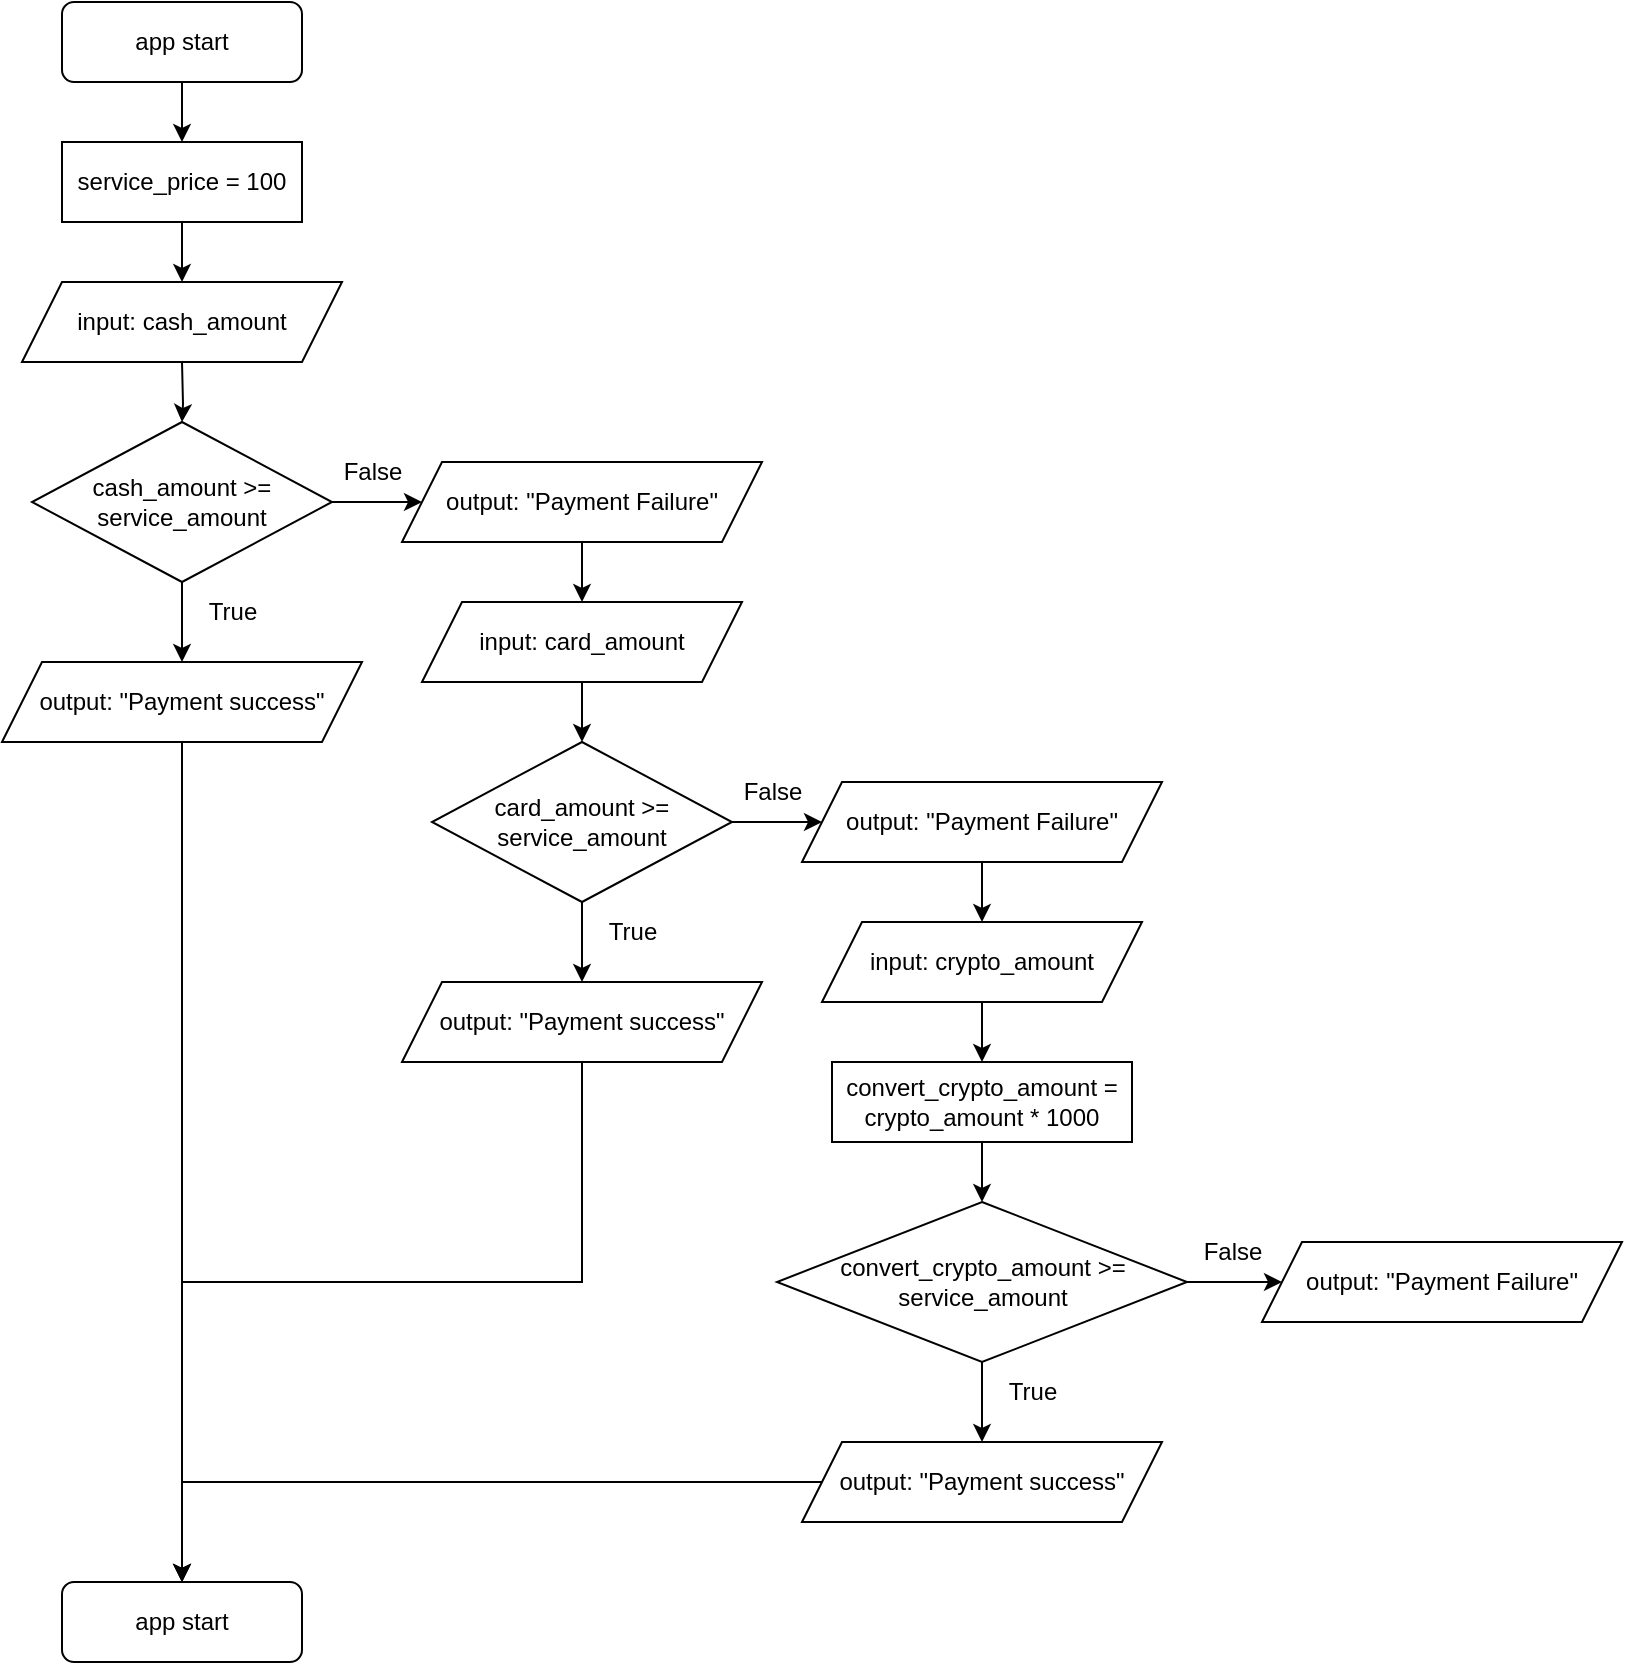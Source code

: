 <mxfile version="20.0.4" type="github">
  <diagram id="C5RBs43oDa-KdzZeNtuy" name="Page-1">
    <mxGraphModel dx="1597" dy="842" grid="1" gridSize="10" guides="1" tooltips="1" connect="1" arrows="1" fold="1" page="1" pageScale="1" pageWidth="827" pageHeight="1169" math="0" shadow="0">
      <root>
        <mxCell id="WIyWlLk6GJQsqaUBKTNV-0" />
        <mxCell id="WIyWlLk6GJQsqaUBKTNV-1" parent="WIyWlLk6GJQsqaUBKTNV-0" />
        <mxCell id="SojVmQSfYx5g1dSYXvL5-6" value="" style="edgeStyle=orthogonalEdgeStyle;rounded=0;orthogonalLoop=1;jettySize=auto;html=1;" edge="1" parent="WIyWlLk6GJQsqaUBKTNV-1" source="SojVmQSfYx5g1dSYXvL5-0" target="SojVmQSfYx5g1dSYXvL5-5">
          <mxGeometry relative="1" as="geometry" />
        </mxCell>
        <mxCell id="SojVmQSfYx5g1dSYXvL5-0" value="app start" style="rounded=1;whiteSpace=wrap;html=1;" vertex="1" parent="WIyWlLk6GJQsqaUBKTNV-1">
          <mxGeometry x="70" y="40" width="120" height="40" as="geometry" />
        </mxCell>
        <mxCell id="SojVmQSfYx5g1dSYXvL5-9" value="" style="edgeStyle=orthogonalEdgeStyle;rounded=0;orthogonalLoop=1;jettySize=auto;html=1;" edge="1" parent="WIyWlLk6GJQsqaUBKTNV-1" target="SojVmQSfYx5g1dSYXvL5-8">
          <mxGeometry relative="1" as="geometry">
            <mxPoint x="130.0" y="220" as="sourcePoint" />
          </mxGeometry>
        </mxCell>
        <mxCell id="SojVmQSfYx5g1dSYXvL5-7" value="" style="edgeStyle=orthogonalEdgeStyle;rounded=0;orthogonalLoop=1;jettySize=auto;html=1;" edge="1" parent="WIyWlLk6GJQsqaUBKTNV-1" source="SojVmQSfYx5g1dSYXvL5-5">
          <mxGeometry relative="1" as="geometry">
            <mxPoint x="130.0" y="180" as="targetPoint" />
          </mxGeometry>
        </mxCell>
        <mxCell id="SojVmQSfYx5g1dSYXvL5-5" value="service_price = 100" style="rounded=0;whiteSpace=wrap;html=1;" vertex="1" parent="WIyWlLk6GJQsqaUBKTNV-1">
          <mxGeometry x="70" y="110" width="120" height="40" as="geometry" />
        </mxCell>
        <mxCell id="SojVmQSfYx5g1dSYXvL5-18" value="" style="edgeStyle=orthogonalEdgeStyle;rounded=0;orthogonalLoop=1;jettySize=auto;html=1;" edge="1" parent="WIyWlLk6GJQsqaUBKTNV-1" source="SojVmQSfYx5g1dSYXvL5-8" target="SojVmQSfYx5g1dSYXvL5-14">
          <mxGeometry relative="1" as="geometry" />
        </mxCell>
        <mxCell id="SojVmQSfYx5g1dSYXvL5-20" value="" style="edgeStyle=orthogonalEdgeStyle;rounded=0;orthogonalLoop=1;jettySize=auto;html=1;" edge="1" parent="WIyWlLk6GJQsqaUBKTNV-1" source="SojVmQSfYx5g1dSYXvL5-8" target="SojVmQSfYx5g1dSYXvL5-19">
          <mxGeometry relative="1" as="geometry" />
        </mxCell>
        <mxCell id="SojVmQSfYx5g1dSYXvL5-8" value="cash_amount &amp;gt;= service_amount" style="rhombus;whiteSpace=wrap;html=1;" vertex="1" parent="WIyWlLk6GJQsqaUBKTNV-1">
          <mxGeometry x="55" y="250" width="150" height="80" as="geometry" />
        </mxCell>
        <mxCell id="SojVmQSfYx5g1dSYXvL5-10" value="input: cash_amount" style="shape=parallelogram;perimeter=parallelogramPerimeter;whiteSpace=wrap;html=1;fixedSize=1;" vertex="1" parent="WIyWlLk6GJQsqaUBKTNV-1">
          <mxGeometry x="50" y="180" width="160" height="40" as="geometry" />
        </mxCell>
        <mxCell id="SojVmQSfYx5g1dSYXvL5-55" style="edgeStyle=orthogonalEdgeStyle;rounded=0;orthogonalLoop=1;jettySize=auto;html=1;entryX=0.5;entryY=0;entryDx=0;entryDy=0;" edge="1" parent="WIyWlLk6GJQsqaUBKTNV-1" source="SojVmQSfYx5g1dSYXvL5-14" target="SojVmQSfYx5g1dSYXvL5-54">
          <mxGeometry relative="1" as="geometry" />
        </mxCell>
        <mxCell id="SojVmQSfYx5g1dSYXvL5-14" value="output: &quot;Payment success&quot;" style="shape=parallelogram;perimeter=parallelogramPerimeter;whiteSpace=wrap;html=1;fixedSize=1;" vertex="1" parent="WIyWlLk6GJQsqaUBKTNV-1">
          <mxGeometry x="40" y="370" width="180" height="40" as="geometry" />
        </mxCell>
        <mxCell id="SojVmQSfYx5g1dSYXvL5-16" value="True" style="text;html=1;align=center;verticalAlign=middle;resizable=0;points=[];autosize=1;strokeColor=none;fillColor=none;" vertex="1" parent="WIyWlLk6GJQsqaUBKTNV-1">
          <mxGeometry x="130" y="330" width="50" height="30" as="geometry" />
        </mxCell>
        <mxCell id="SojVmQSfYx5g1dSYXvL5-37" style="edgeStyle=orthogonalEdgeStyle;rounded=0;orthogonalLoop=1;jettySize=auto;html=1;entryX=0.5;entryY=0;entryDx=0;entryDy=0;" edge="1" parent="WIyWlLk6GJQsqaUBKTNV-1" source="SojVmQSfYx5g1dSYXvL5-19" target="SojVmQSfYx5g1dSYXvL5-36">
          <mxGeometry relative="1" as="geometry" />
        </mxCell>
        <mxCell id="SojVmQSfYx5g1dSYXvL5-19" value="output: &quot;Payment Failure&quot;" style="shape=parallelogram;perimeter=parallelogramPerimeter;whiteSpace=wrap;html=1;fixedSize=1;" vertex="1" parent="WIyWlLk6GJQsqaUBKTNV-1">
          <mxGeometry x="240" y="270" width="180" height="40" as="geometry" />
        </mxCell>
        <mxCell id="SojVmQSfYx5g1dSYXvL5-21" value="False" style="text;html=1;align=center;verticalAlign=middle;resizable=0;points=[];autosize=1;strokeColor=none;fillColor=none;" vertex="1" parent="WIyWlLk6GJQsqaUBKTNV-1">
          <mxGeometry x="200" y="260" width="50" height="30" as="geometry" />
        </mxCell>
        <mxCell id="SojVmQSfYx5g1dSYXvL5-26" value="" style="edgeStyle=orthogonalEdgeStyle;rounded=0;orthogonalLoop=1;jettySize=auto;html=1;" edge="1" parent="WIyWlLk6GJQsqaUBKTNV-1" source="SojVmQSfYx5g1dSYXvL5-28" target="SojVmQSfYx5g1dSYXvL5-29">
          <mxGeometry relative="1" as="geometry" />
        </mxCell>
        <mxCell id="SojVmQSfYx5g1dSYXvL5-27" value="" style="edgeStyle=orthogonalEdgeStyle;rounded=0;orthogonalLoop=1;jettySize=auto;html=1;" edge="1" parent="WIyWlLk6GJQsqaUBKTNV-1" source="SojVmQSfYx5g1dSYXvL5-28" target="SojVmQSfYx5g1dSYXvL5-31">
          <mxGeometry relative="1" as="geometry" />
        </mxCell>
        <mxCell id="SojVmQSfYx5g1dSYXvL5-28" value="card_amount &amp;gt;= service_amount" style="rhombus;whiteSpace=wrap;html=1;" vertex="1" parent="WIyWlLk6GJQsqaUBKTNV-1">
          <mxGeometry x="255" y="410" width="150" height="80" as="geometry" />
        </mxCell>
        <mxCell id="SojVmQSfYx5g1dSYXvL5-56" style="edgeStyle=orthogonalEdgeStyle;rounded=0;orthogonalLoop=1;jettySize=auto;html=1;" edge="1" parent="WIyWlLk6GJQsqaUBKTNV-1" source="SojVmQSfYx5g1dSYXvL5-29">
          <mxGeometry relative="1" as="geometry">
            <mxPoint x="130" y="830" as="targetPoint" />
            <Array as="points">
              <mxPoint x="330" y="680" />
              <mxPoint x="130" y="680" />
            </Array>
          </mxGeometry>
        </mxCell>
        <mxCell id="SojVmQSfYx5g1dSYXvL5-29" value="output: &quot;Payment success&quot;" style="shape=parallelogram;perimeter=parallelogramPerimeter;whiteSpace=wrap;html=1;fixedSize=1;" vertex="1" parent="WIyWlLk6GJQsqaUBKTNV-1">
          <mxGeometry x="240" y="530" width="180" height="40" as="geometry" />
        </mxCell>
        <mxCell id="SojVmQSfYx5g1dSYXvL5-30" value="True" style="text;html=1;align=center;verticalAlign=middle;resizable=0;points=[];autosize=1;strokeColor=none;fillColor=none;" vertex="1" parent="WIyWlLk6GJQsqaUBKTNV-1">
          <mxGeometry x="330" y="490" width="50" height="30" as="geometry" />
        </mxCell>
        <mxCell id="SojVmQSfYx5g1dSYXvL5-50" style="edgeStyle=orthogonalEdgeStyle;rounded=0;orthogonalLoop=1;jettySize=auto;html=1;entryX=0.5;entryY=0;entryDx=0;entryDy=0;" edge="1" parent="WIyWlLk6GJQsqaUBKTNV-1" source="SojVmQSfYx5g1dSYXvL5-31" target="SojVmQSfYx5g1dSYXvL5-49">
          <mxGeometry relative="1" as="geometry" />
        </mxCell>
        <mxCell id="SojVmQSfYx5g1dSYXvL5-31" value="output: &quot;Payment Failure&quot;" style="shape=parallelogram;perimeter=parallelogramPerimeter;whiteSpace=wrap;html=1;fixedSize=1;" vertex="1" parent="WIyWlLk6GJQsqaUBKTNV-1">
          <mxGeometry x="440" y="430" width="180" height="40" as="geometry" />
        </mxCell>
        <mxCell id="SojVmQSfYx5g1dSYXvL5-32" value="False" style="text;html=1;align=center;verticalAlign=middle;resizable=0;points=[];autosize=1;strokeColor=none;fillColor=none;" vertex="1" parent="WIyWlLk6GJQsqaUBKTNV-1">
          <mxGeometry x="400" y="420" width="50" height="30" as="geometry" />
        </mxCell>
        <mxCell id="SojVmQSfYx5g1dSYXvL5-40" style="edgeStyle=orthogonalEdgeStyle;rounded=0;orthogonalLoop=1;jettySize=auto;html=1;entryX=0.5;entryY=0;entryDx=0;entryDy=0;" edge="1" parent="WIyWlLk6GJQsqaUBKTNV-1" source="SojVmQSfYx5g1dSYXvL5-36" target="SojVmQSfYx5g1dSYXvL5-28">
          <mxGeometry relative="1" as="geometry" />
        </mxCell>
        <mxCell id="SojVmQSfYx5g1dSYXvL5-36" value="input: card_amount" style="shape=parallelogram;perimeter=parallelogramPerimeter;whiteSpace=wrap;html=1;fixedSize=1;" vertex="1" parent="WIyWlLk6GJQsqaUBKTNV-1">
          <mxGeometry x="250" y="340" width="160" height="40" as="geometry" />
        </mxCell>
        <mxCell id="SojVmQSfYx5g1dSYXvL5-41" value="" style="edgeStyle=orthogonalEdgeStyle;rounded=0;orthogonalLoop=1;jettySize=auto;html=1;" edge="1" parent="WIyWlLk6GJQsqaUBKTNV-1" source="SojVmQSfYx5g1dSYXvL5-43" target="SojVmQSfYx5g1dSYXvL5-44">
          <mxGeometry relative="1" as="geometry" />
        </mxCell>
        <mxCell id="SojVmQSfYx5g1dSYXvL5-42" value="" style="edgeStyle=orthogonalEdgeStyle;rounded=0;orthogonalLoop=1;jettySize=auto;html=1;" edge="1" parent="WIyWlLk6GJQsqaUBKTNV-1" source="SojVmQSfYx5g1dSYXvL5-43" target="SojVmQSfYx5g1dSYXvL5-46">
          <mxGeometry relative="1" as="geometry" />
        </mxCell>
        <mxCell id="SojVmQSfYx5g1dSYXvL5-43" value="convert_crypto_amount &amp;gt;= service_amount" style="rhombus;whiteSpace=wrap;html=1;" vertex="1" parent="WIyWlLk6GJQsqaUBKTNV-1">
          <mxGeometry x="427.5" y="640" width="205" height="80" as="geometry" />
        </mxCell>
        <mxCell id="SojVmQSfYx5g1dSYXvL5-57" style="edgeStyle=orthogonalEdgeStyle;rounded=0;orthogonalLoop=1;jettySize=auto;html=1;entryX=0.5;entryY=0;entryDx=0;entryDy=0;" edge="1" parent="WIyWlLk6GJQsqaUBKTNV-1" source="SojVmQSfYx5g1dSYXvL5-44" target="SojVmQSfYx5g1dSYXvL5-54">
          <mxGeometry relative="1" as="geometry" />
        </mxCell>
        <mxCell id="SojVmQSfYx5g1dSYXvL5-44" value="output: &quot;Payment success&quot;" style="shape=parallelogram;perimeter=parallelogramPerimeter;whiteSpace=wrap;html=1;fixedSize=1;" vertex="1" parent="WIyWlLk6GJQsqaUBKTNV-1">
          <mxGeometry x="440" y="760" width="180" height="40" as="geometry" />
        </mxCell>
        <mxCell id="SojVmQSfYx5g1dSYXvL5-45" value="True" style="text;html=1;align=center;verticalAlign=middle;resizable=0;points=[];autosize=1;strokeColor=none;fillColor=none;" vertex="1" parent="WIyWlLk6GJQsqaUBKTNV-1">
          <mxGeometry x="530" y="720" width="50" height="30" as="geometry" />
        </mxCell>
        <mxCell id="SojVmQSfYx5g1dSYXvL5-46" value="output: &quot;Payment Failure&quot;" style="shape=parallelogram;perimeter=parallelogramPerimeter;whiteSpace=wrap;html=1;fixedSize=1;" vertex="1" parent="WIyWlLk6GJQsqaUBKTNV-1">
          <mxGeometry x="670" y="660" width="180" height="40" as="geometry" />
        </mxCell>
        <mxCell id="SojVmQSfYx5g1dSYXvL5-47" value="False" style="text;html=1;align=center;verticalAlign=middle;resizable=0;points=[];autosize=1;strokeColor=none;fillColor=none;" vertex="1" parent="WIyWlLk6GJQsqaUBKTNV-1">
          <mxGeometry x="630" y="650" width="50" height="30" as="geometry" />
        </mxCell>
        <mxCell id="SojVmQSfYx5g1dSYXvL5-52" value="" style="edgeStyle=orthogonalEdgeStyle;rounded=0;orthogonalLoop=1;jettySize=auto;html=1;" edge="1" parent="WIyWlLk6GJQsqaUBKTNV-1" source="SojVmQSfYx5g1dSYXvL5-49" target="SojVmQSfYx5g1dSYXvL5-51">
          <mxGeometry relative="1" as="geometry" />
        </mxCell>
        <mxCell id="SojVmQSfYx5g1dSYXvL5-49" value="input: crypto_amount" style="shape=parallelogram;perimeter=parallelogramPerimeter;whiteSpace=wrap;html=1;fixedSize=1;" vertex="1" parent="WIyWlLk6GJQsqaUBKTNV-1">
          <mxGeometry x="450" y="500" width="160" height="40" as="geometry" />
        </mxCell>
        <mxCell id="SojVmQSfYx5g1dSYXvL5-53" style="edgeStyle=orthogonalEdgeStyle;rounded=0;orthogonalLoop=1;jettySize=auto;html=1;entryX=0.5;entryY=0;entryDx=0;entryDy=0;" edge="1" parent="WIyWlLk6GJQsqaUBKTNV-1" source="SojVmQSfYx5g1dSYXvL5-51" target="SojVmQSfYx5g1dSYXvL5-43">
          <mxGeometry relative="1" as="geometry" />
        </mxCell>
        <mxCell id="SojVmQSfYx5g1dSYXvL5-51" value="convert_crypto_amount = crypto_amount * 1000" style="rounded=0;whiteSpace=wrap;html=1;" vertex="1" parent="WIyWlLk6GJQsqaUBKTNV-1">
          <mxGeometry x="455" y="570" width="150" height="40" as="geometry" />
        </mxCell>
        <mxCell id="SojVmQSfYx5g1dSYXvL5-54" value="app start" style="rounded=1;whiteSpace=wrap;html=1;" vertex="1" parent="WIyWlLk6GJQsqaUBKTNV-1">
          <mxGeometry x="70" y="830" width="120" height="40" as="geometry" />
        </mxCell>
      </root>
    </mxGraphModel>
  </diagram>
</mxfile>
